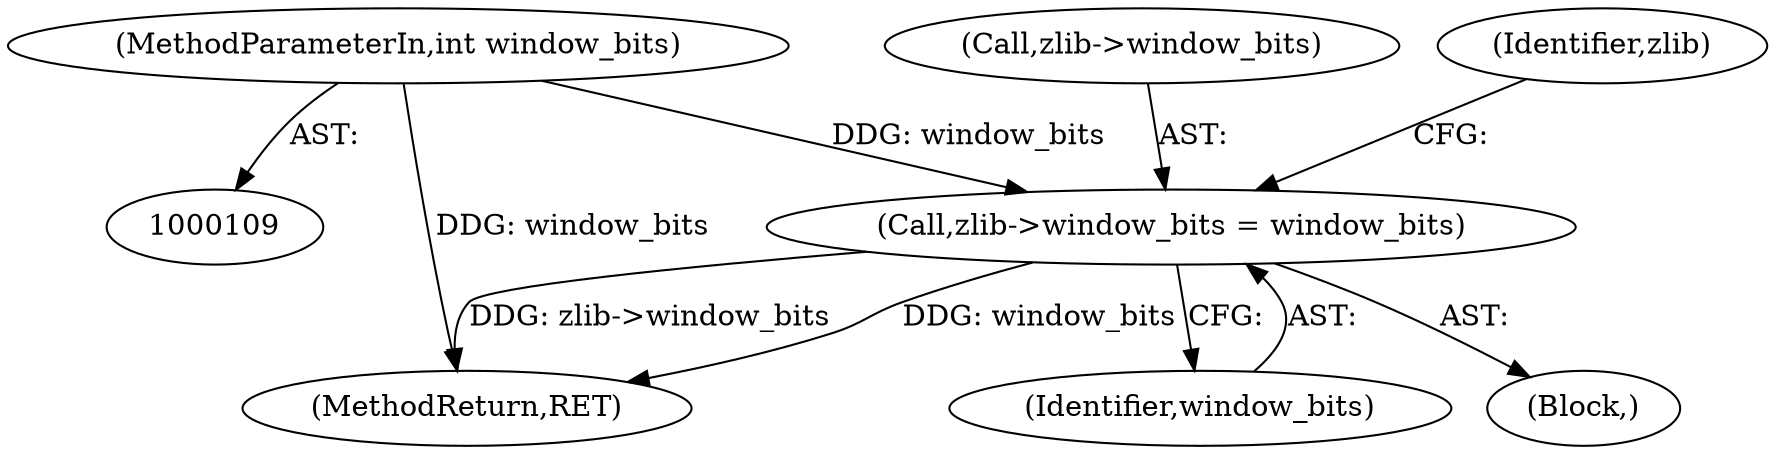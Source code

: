 digraph "0_Android_9d4853418ab2f754c2b63e091c29c5529b8b86ca_176@pointer" {
"1000189" [label="(Call,zlib->window_bits = window_bits)"];
"1000113" [label="(MethodParameterIn,int window_bits)"];
"1000190" [label="(Call,zlib->window_bits)"];
"1000113" [label="(MethodParameterIn,int window_bits)"];
"1000189" [label="(Call,zlib->window_bits = window_bits)"];
"1000115" [label="(Block,)"];
"1000250" [label="(MethodReturn,RET)"];
"1000193" [label="(Identifier,window_bits)"];
"1000196" [label="(Identifier,zlib)"];
"1000189" -> "1000115"  [label="AST: "];
"1000189" -> "1000193"  [label="CFG: "];
"1000190" -> "1000189"  [label="AST: "];
"1000193" -> "1000189"  [label="AST: "];
"1000196" -> "1000189"  [label="CFG: "];
"1000189" -> "1000250"  [label="DDG: zlib->window_bits"];
"1000189" -> "1000250"  [label="DDG: window_bits"];
"1000113" -> "1000189"  [label="DDG: window_bits"];
"1000113" -> "1000109"  [label="AST: "];
"1000113" -> "1000250"  [label="DDG: window_bits"];
}
